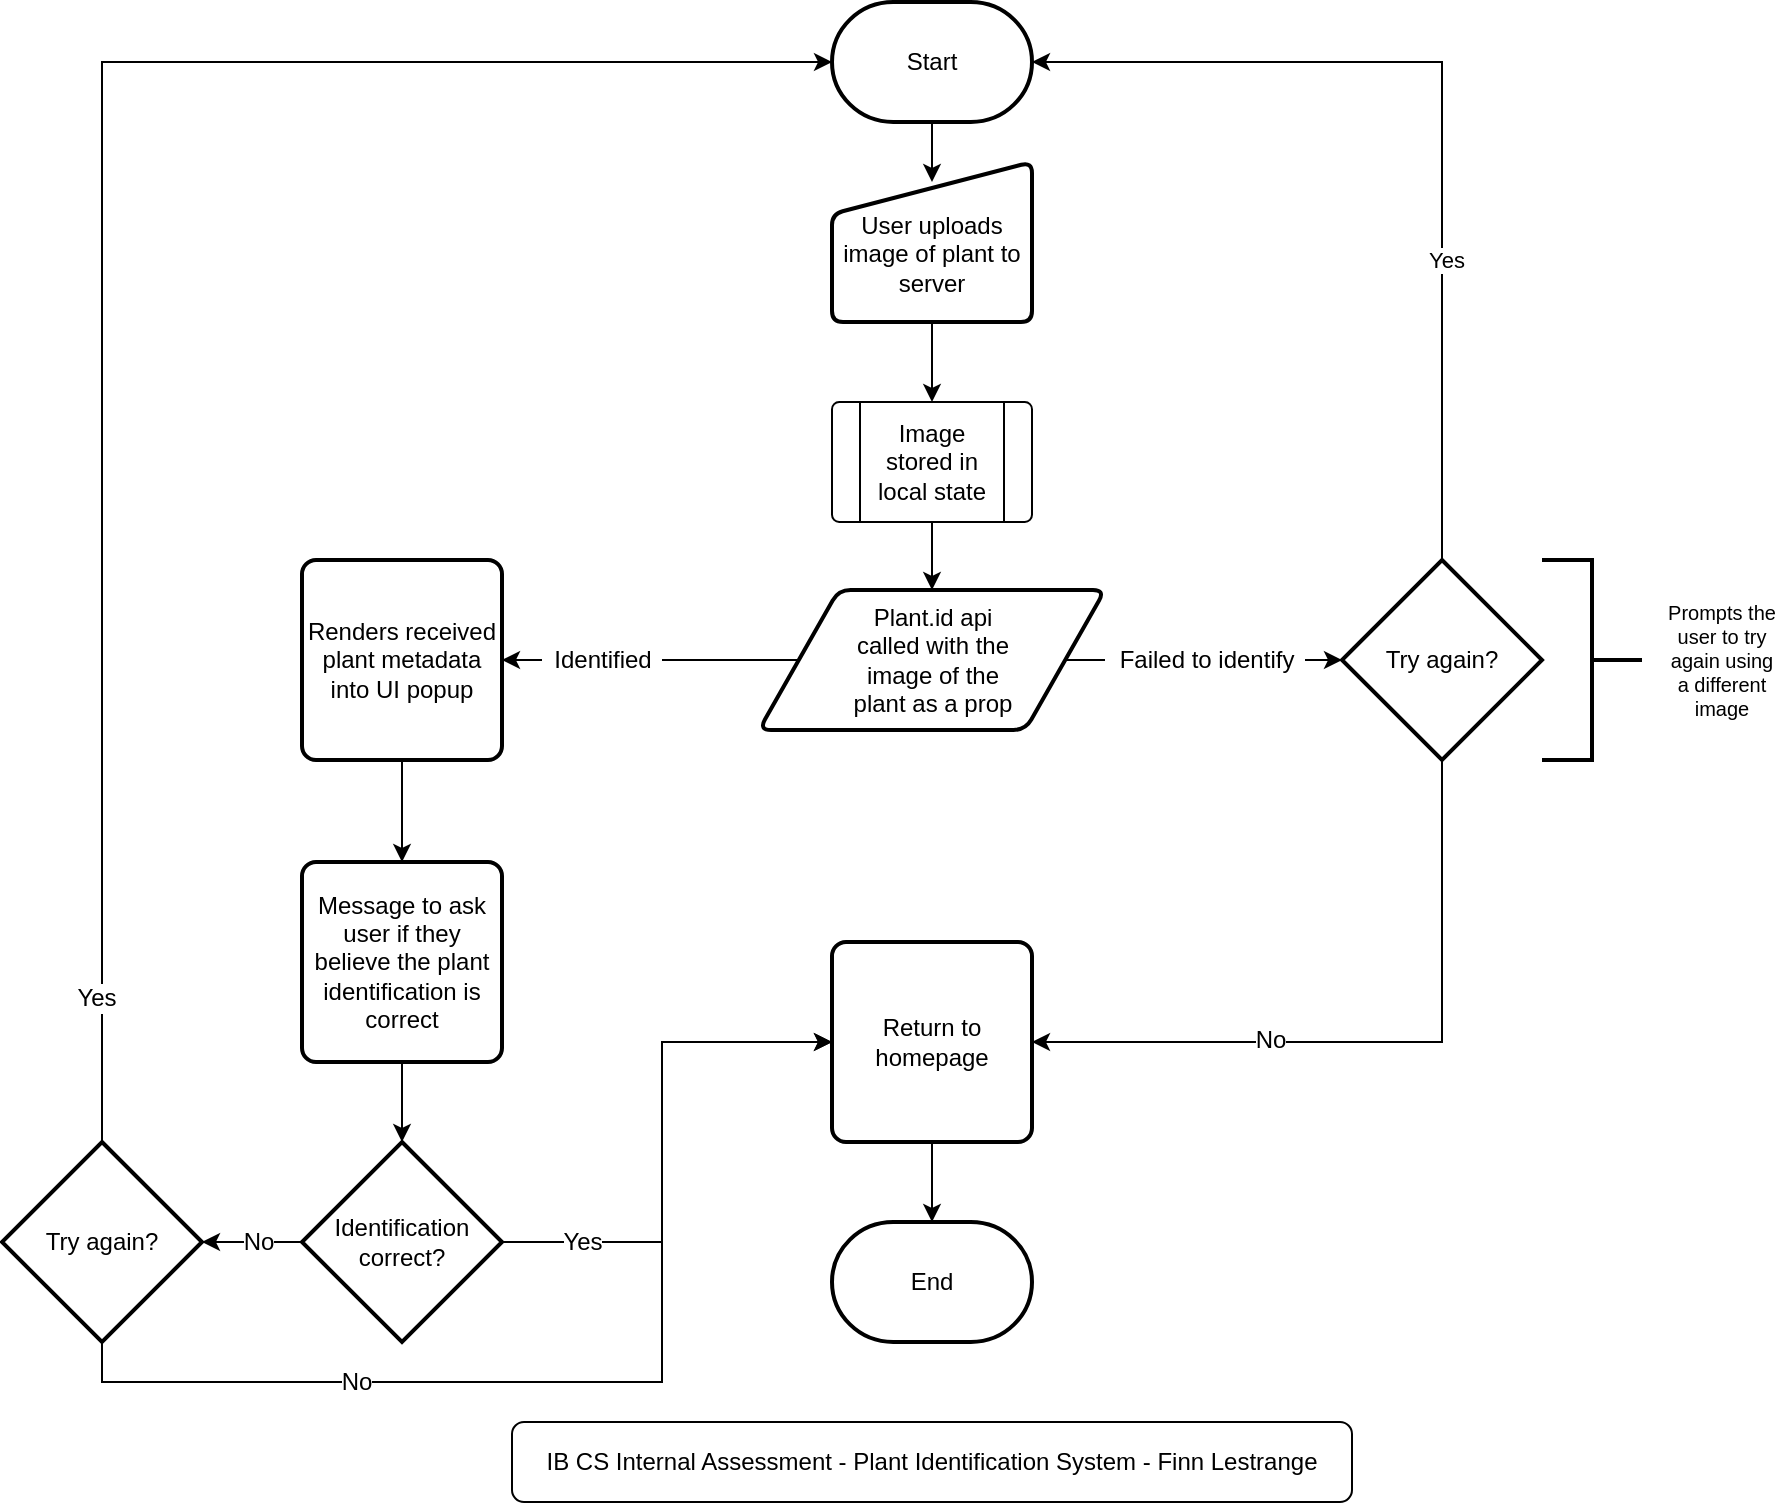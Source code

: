 <mxfile version="15.8.3" type="github">
  <diagram id="MHLL9antqY9xu1P00Trq" name="Page-1">
    <mxGraphModel dx="1673" dy="829" grid="1" gridSize="10" guides="1" tooltips="1" connect="1" arrows="1" fold="1" page="1" pageScale="1" pageWidth="1169" pageHeight="827" math="0" shadow="0">
      <root>
        <mxCell id="0" />
        <mxCell id="1" parent="0" />
        <mxCell id="odGo4AvadJXL_m75QrnM-1" value="IB CS Internal Assessment - Plant Identification System - Finn Lestrange" style="rounded=1;whiteSpace=wrap;html=1;" parent="1" vertex="1">
          <mxGeometry x="375" y="760" width="420" height="40" as="geometry" />
        </mxCell>
        <mxCell id="odGo4AvadJXL_m75QrnM-4" style="edgeStyle=orthogonalEdgeStyle;rounded=0;orthogonalLoop=1;jettySize=auto;html=1;exitX=0.5;exitY=1;exitDx=0;exitDy=0;exitPerimeter=0;entryX=0.5;entryY=0.125;entryDx=0;entryDy=0;entryPerimeter=0;" parent="1" source="odGo4AvadJXL_m75QrnM-2" target="odGo4AvadJXL_m75QrnM-3" edge="1">
          <mxGeometry relative="1" as="geometry" />
        </mxCell>
        <mxCell id="odGo4AvadJXL_m75QrnM-2" value="Start" style="strokeWidth=2;html=1;shape=mxgraph.flowchart.terminator;whiteSpace=wrap;" parent="1" vertex="1">
          <mxGeometry x="535" y="50" width="100" height="60" as="geometry" />
        </mxCell>
        <mxCell id="odGo4AvadJXL_m75QrnM-6" style="edgeStyle=orthogonalEdgeStyle;rounded=0;orthogonalLoop=1;jettySize=auto;html=1;exitX=0.5;exitY=1;exitDx=0;exitDy=0;entryX=0.5;entryY=0;entryDx=0;entryDy=0;" parent="1" source="odGo4AvadJXL_m75QrnM-3" target="odGo4AvadJXL_m75QrnM-5" edge="1">
          <mxGeometry relative="1" as="geometry" />
        </mxCell>
        <mxCell id="odGo4AvadJXL_m75QrnM-3" value="User uploads image of plant to server" style="html=1;strokeWidth=2;shape=manualInput;whiteSpace=wrap;rounded=1;size=26;arcSize=11;spacingBottom=-11;" parent="1" vertex="1">
          <mxGeometry x="535" y="130" width="100" height="80" as="geometry" />
        </mxCell>
        <mxCell id="odGo4AvadJXL_m75QrnM-8" style="edgeStyle=orthogonalEdgeStyle;rounded=0;orthogonalLoop=1;jettySize=auto;html=1;exitX=0.5;exitY=1;exitDx=0;exitDy=0;entryX=0.5;entryY=0;entryDx=0;entryDy=0;" parent="1" source="odGo4AvadJXL_m75QrnM-5" target="odGo4AvadJXL_m75QrnM-7" edge="1">
          <mxGeometry relative="1" as="geometry" />
        </mxCell>
        <mxCell id="odGo4AvadJXL_m75QrnM-5" value="Image stored in local state" style="verticalLabelPosition=middle;verticalAlign=middle;html=1;shape=process;whiteSpace=wrap;rounded=1;size=0.14;arcSize=6;labelPosition=center;align=center;" parent="1" vertex="1">
          <mxGeometry x="535" y="250" width="100" height="60" as="geometry" />
        </mxCell>
        <mxCell id="odGo4AvadJXL_m75QrnM-10" style="edgeStyle=orthogonalEdgeStyle;rounded=0;orthogonalLoop=1;jettySize=auto;html=1;exitX=0;exitY=0.5;exitDx=0;exitDy=0;startArrow=none;" parent="1" source="odGo4AvadJXL_m75QrnM-13" target="odGo4AvadJXL_m75QrnM-9" edge="1">
          <mxGeometry relative="1" as="geometry" />
        </mxCell>
        <mxCell id="odGo4AvadJXL_m75QrnM-16" style="edgeStyle=orthogonalEdgeStyle;rounded=0;orthogonalLoop=1;jettySize=auto;html=1;exitX=1;exitY=0.5;exitDx=0;exitDy=0;entryX=0;entryY=0.5;entryDx=0;entryDy=0;entryPerimeter=0;startArrow=none;" parent="1" source="odGo4AvadJXL_m75QrnM-17" target="odGo4AvadJXL_m75QrnM-15" edge="1">
          <mxGeometry relative="1" as="geometry" />
        </mxCell>
        <mxCell id="odGo4AvadJXL_m75QrnM-7" value="Plant.id api called with the image of the plant as a prop" style="shape=parallelogram;html=1;strokeWidth=2;perimeter=parallelogramPerimeter;whiteSpace=wrap;rounded=1;arcSize=12;size=0.23;spacing=3;spacingLeft=40;spacingRight=40;" parent="1" vertex="1">
          <mxGeometry x="498.5" y="344" width="173" height="70" as="geometry" />
        </mxCell>
        <mxCell id="FpVm-TqxwQXo_F-n32sO-5" style="edgeStyle=orthogonalEdgeStyle;rounded=0;orthogonalLoop=1;jettySize=auto;html=1;exitX=0.5;exitY=1;exitDx=0;exitDy=0;entryX=0.5;entryY=0;entryDx=0;entryDy=0;fontSize=10;" edge="1" parent="1" source="odGo4AvadJXL_m75QrnM-9" target="FpVm-TqxwQXo_F-n32sO-4">
          <mxGeometry relative="1" as="geometry" />
        </mxCell>
        <mxCell id="odGo4AvadJXL_m75QrnM-9" value="Renders received plant metadata into UI popup" style="rounded=1;whiteSpace=wrap;html=1;absoluteArcSize=1;arcSize=14;strokeWidth=2;" parent="1" vertex="1">
          <mxGeometry x="270" y="329" width="100" height="100" as="geometry" />
        </mxCell>
        <mxCell id="odGo4AvadJXL_m75QrnM-20" style="edgeStyle=orthogonalEdgeStyle;rounded=0;orthogonalLoop=1;jettySize=auto;html=1;exitX=0.5;exitY=0;exitDx=0;exitDy=0;exitPerimeter=0;entryX=1;entryY=0.5;entryDx=0;entryDy=0;entryPerimeter=0;" parent="1" source="odGo4AvadJXL_m75QrnM-15" target="odGo4AvadJXL_m75QrnM-2" edge="1">
          <mxGeometry relative="1" as="geometry" />
        </mxCell>
        <mxCell id="odGo4AvadJXL_m75QrnM-21" value="Yes" style="edgeLabel;html=1;align=center;verticalAlign=middle;resizable=0;points=[];" parent="odGo4AvadJXL_m75QrnM-20" vertex="1" connectable="0">
          <mxGeometry x="-0.339" y="-2" relative="1" as="geometry">
            <mxPoint as="offset" />
          </mxGeometry>
        </mxCell>
        <mxCell id="FpVm-TqxwQXo_F-n32sO-16" style="edgeStyle=orthogonalEdgeStyle;rounded=0;orthogonalLoop=1;jettySize=auto;html=1;exitX=0.5;exitY=1;exitDx=0;exitDy=0;exitPerimeter=0;entryX=1;entryY=0.5;entryDx=0;entryDy=0;fontSize=12;" edge="1" parent="1" source="odGo4AvadJXL_m75QrnM-15" target="FpVm-TqxwQXo_F-n32sO-12">
          <mxGeometry relative="1" as="geometry" />
        </mxCell>
        <mxCell id="FpVm-TqxwQXo_F-n32sO-17" value="No" style="edgeLabel;html=1;align=center;verticalAlign=middle;resizable=0;points=[];fontSize=12;" vertex="1" connectable="0" parent="FpVm-TqxwQXo_F-n32sO-16">
          <mxGeometry x="0.311" y="-1" relative="1" as="geometry">
            <mxPoint as="offset" />
          </mxGeometry>
        </mxCell>
        <mxCell id="odGo4AvadJXL_m75QrnM-15" value="Try again?" style="strokeWidth=2;html=1;shape=mxgraph.flowchart.decision;whiteSpace=wrap;" parent="1" vertex="1">
          <mxGeometry x="790" y="329" width="100" height="100" as="geometry" />
        </mxCell>
        <mxCell id="odGo4AvadJXL_m75QrnM-17" value="Failed to identify" style="text;html=1;align=center;verticalAlign=middle;resizable=0;points=[];autosize=1;strokeColor=none;fillColor=none;" parent="1" vertex="1">
          <mxGeometry x="671.5" y="369" width="100" height="20" as="geometry" />
        </mxCell>
        <mxCell id="odGo4AvadJXL_m75QrnM-18" value="" style="edgeStyle=orthogonalEdgeStyle;rounded=0;orthogonalLoop=1;jettySize=auto;html=1;exitX=1;exitY=0.5;exitDx=0;exitDy=0;entryX=0;entryY=0.5;entryDx=0;entryDy=0;entryPerimeter=0;endArrow=none;" parent="1" source="odGo4AvadJXL_m75QrnM-7" target="odGo4AvadJXL_m75QrnM-17" edge="1">
          <mxGeometry relative="1" as="geometry">
            <mxPoint x="651.605" y="379" as="sourcePoint" />
            <mxPoint x="790" y="379" as="targetPoint" />
          </mxGeometry>
        </mxCell>
        <mxCell id="odGo4AvadJXL_m75QrnM-13" value="Identified" style="text;html=1;align=center;verticalAlign=middle;resizable=0;points=[];autosize=1;strokeColor=none;fillColor=none;" parent="1" vertex="1">
          <mxGeometry x="390" y="369" width="60" height="20" as="geometry" />
        </mxCell>
        <mxCell id="odGo4AvadJXL_m75QrnM-19" value="" style="edgeStyle=orthogonalEdgeStyle;rounded=0;orthogonalLoop=1;jettySize=auto;html=1;exitX=0;exitY=0.5;exitDx=0;exitDy=0;endArrow=none;" parent="1" source="odGo4AvadJXL_m75QrnM-7" target="odGo4AvadJXL_m75QrnM-13" edge="1">
          <mxGeometry relative="1" as="geometry">
            <mxPoint x="518.395" y="379" as="sourcePoint" />
            <mxPoint x="340" y="379" as="targetPoint" />
          </mxGeometry>
        </mxCell>
        <mxCell id="odGo4AvadJXL_m75QrnM-22" value="End" style="strokeWidth=2;html=1;shape=mxgraph.flowchart.terminator;whiteSpace=wrap;" parent="1" vertex="1">
          <mxGeometry x="535" y="660" width="100" height="60" as="geometry" />
        </mxCell>
        <mxCell id="FpVm-TqxwQXo_F-n32sO-1" value="" style="strokeWidth=2;html=1;shape=mxgraph.flowchart.annotation_2;align=left;labelPosition=right;pointerEvents=1;fontSize=10;rotation=-180;" vertex="1" parent="1">
          <mxGeometry x="890" y="329" width="50" height="100" as="geometry" />
        </mxCell>
        <mxCell id="FpVm-TqxwQXo_F-n32sO-2" value="Prompts the user to try again using a different image" style="text;html=1;strokeColor=none;fillColor=none;align=center;verticalAlign=middle;whiteSpace=wrap;rounded=0;fontSize=10;" vertex="1" parent="1">
          <mxGeometry x="950" y="364" width="60" height="30" as="geometry" />
        </mxCell>
        <mxCell id="FpVm-TqxwQXo_F-n32sO-7" style="edgeStyle=orthogonalEdgeStyle;rounded=0;orthogonalLoop=1;jettySize=auto;html=1;exitX=0.5;exitY=1;exitDx=0;exitDy=0;entryX=0.5;entryY=0;entryDx=0;entryDy=0;entryPerimeter=0;fontSize=12;" edge="1" parent="1" source="FpVm-TqxwQXo_F-n32sO-4" target="FpVm-TqxwQXo_F-n32sO-6">
          <mxGeometry relative="1" as="geometry" />
        </mxCell>
        <mxCell id="FpVm-TqxwQXo_F-n32sO-4" value="Message to ask user if they believe the plant identification is correct" style="rounded=1;whiteSpace=wrap;html=1;absoluteArcSize=1;arcSize=14;strokeWidth=2;" vertex="1" parent="1">
          <mxGeometry x="270" y="480" width="100" height="100" as="geometry" />
        </mxCell>
        <mxCell id="FpVm-TqxwQXo_F-n32sO-11" style="edgeStyle=orthogonalEdgeStyle;rounded=0;orthogonalLoop=1;jettySize=auto;html=1;exitX=0;exitY=0.5;exitDx=0;exitDy=0;exitPerimeter=0;fontSize=12;" edge="1" parent="1" source="FpVm-TqxwQXo_F-n32sO-6" target="FpVm-TqxwQXo_F-n32sO-8">
          <mxGeometry relative="1" as="geometry" />
        </mxCell>
        <mxCell id="FpVm-TqxwQXo_F-n32sO-19" value="No" style="edgeLabel;html=1;align=center;verticalAlign=middle;resizable=0;points=[];fontSize=12;" vertex="1" connectable="0" parent="FpVm-TqxwQXo_F-n32sO-11">
          <mxGeometry x="-0.095" relative="1" as="geometry">
            <mxPoint as="offset" />
          </mxGeometry>
        </mxCell>
        <mxCell id="FpVm-TqxwQXo_F-n32sO-13" style="edgeStyle=orthogonalEdgeStyle;rounded=0;orthogonalLoop=1;jettySize=auto;html=1;exitX=1;exitY=0.5;exitDx=0;exitDy=0;exitPerimeter=0;entryX=0;entryY=0.5;entryDx=0;entryDy=0;fontSize=12;" edge="1" parent="1" source="FpVm-TqxwQXo_F-n32sO-6" target="FpVm-TqxwQXo_F-n32sO-12">
          <mxGeometry relative="1" as="geometry">
            <Array as="points">
              <mxPoint x="450" y="670" />
              <mxPoint x="450" y="570" />
            </Array>
          </mxGeometry>
        </mxCell>
        <mxCell id="FpVm-TqxwQXo_F-n32sO-18" value="Yes" style="edgeLabel;html=1;align=center;verticalAlign=middle;resizable=0;points=[];fontSize=12;" vertex="1" connectable="0" parent="FpVm-TqxwQXo_F-n32sO-13">
          <mxGeometry x="-0.594" y="-1" relative="1" as="geometry">
            <mxPoint x="-14" y="-1" as="offset" />
          </mxGeometry>
        </mxCell>
        <mxCell id="FpVm-TqxwQXo_F-n32sO-6" value="Identification&lt;br&gt;correct?" style="strokeWidth=2;html=1;shape=mxgraph.flowchart.decision;whiteSpace=wrap;fontSize=12;" vertex="1" parent="1">
          <mxGeometry x="270" y="620" width="100" height="100" as="geometry" />
        </mxCell>
        <mxCell id="FpVm-TqxwQXo_F-n32sO-10" style="edgeStyle=orthogonalEdgeStyle;rounded=0;orthogonalLoop=1;jettySize=auto;html=1;exitX=0.5;exitY=0;exitDx=0;exitDy=0;exitPerimeter=0;entryX=0;entryY=0.5;entryDx=0;entryDy=0;entryPerimeter=0;fontSize=12;" edge="1" parent="1" source="FpVm-TqxwQXo_F-n32sO-8" target="odGo4AvadJXL_m75QrnM-2">
          <mxGeometry relative="1" as="geometry" />
        </mxCell>
        <mxCell id="FpVm-TqxwQXo_F-n32sO-21" value="Yes" style="edgeLabel;html=1;align=center;verticalAlign=middle;resizable=0;points=[];fontSize=12;" vertex="1" connectable="0" parent="FpVm-TqxwQXo_F-n32sO-10">
          <mxGeometry x="-0.841" y="3" relative="1" as="geometry">
            <mxPoint as="offset" />
          </mxGeometry>
        </mxCell>
        <mxCell id="FpVm-TqxwQXo_F-n32sO-14" style="edgeStyle=orthogonalEdgeStyle;rounded=0;orthogonalLoop=1;jettySize=auto;html=1;exitX=0.5;exitY=1;exitDx=0;exitDy=0;exitPerimeter=0;entryX=0;entryY=0.5;entryDx=0;entryDy=0;fontSize=12;" edge="1" parent="1" source="FpVm-TqxwQXo_F-n32sO-8" target="FpVm-TqxwQXo_F-n32sO-12">
          <mxGeometry relative="1" as="geometry">
            <Array as="points">
              <mxPoint x="170" y="740" />
              <mxPoint x="450" y="740" />
              <mxPoint x="450" y="570" />
            </Array>
          </mxGeometry>
        </mxCell>
        <mxCell id="FpVm-TqxwQXo_F-n32sO-20" value="No" style="edgeLabel;html=1;align=center;verticalAlign=middle;resizable=0;points=[];fontSize=12;" vertex="1" connectable="0" parent="FpVm-TqxwQXo_F-n32sO-14">
          <mxGeometry x="-0.471" relative="1" as="geometry">
            <mxPoint as="offset" />
          </mxGeometry>
        </mxCell>
        <mxCell id="FpVm-TqxwQXo_F-n32sO-8" value="Try again?" style="strokeWidth=2;html=1;shape=mxgraph.flowchart.decision;whiteSpace=wrap;fontSize=12;" vertex="1" parent="1">
          <mxGeometry x="120" y="620" width="100" height="100" as="geometry" />
        </mxCell>
        <mxCell id="FpVm-TqxwQXo_F-n32sO-15" style="edgeStyle=orthogonalEdgeStyle;rounded=0;orthogonalLoop=1;jettySize=auto;html=1;exitX=0.5;exitY=1;exitDx=0;exitDy=0;entryX=0.5;entryY=0;entryDx=0;entryDy=0;entryPerimeter=0;fontSize=12;" edge="1" parent="1" source="FpVm-TqxwQXo_F-n32sO-12" target="odGo4AvadJXL_m75QrnM-22">
          <mxGeometry relative="1" as="geometry" />
        </mxCell>
        <mxCell id="FpVm-TqxwQXo_F-n32sO-12" value="Return to homepage" style="rounded=1;whiteSpace=wrap;html=1;absoluteArcSize=1;arcSize=14;strokeWidth=2;fontSize=12;" vertex="1" parent="1">
          <mxGeometry x="535" y="520" width="100" height="100" as="geometry" />
        </mxCell>
      </root>
    </mxGraphModel>
  </diagram>
</mxfile>
